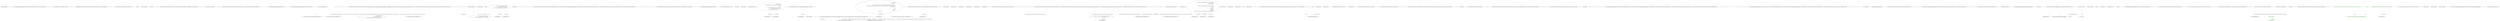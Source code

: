 digraph  {
m0_70 [cluster="Unk.SingleOrDefault", file="NameLookup.cs", label="Entry Unk.SingleOrDefault", span=""];
m0_32 [cluster="CommandLine.Core.InstanceChooser.MakeNotParsed(System.Collections.Generic.IEnumerable<System.Type>, params CommandLine.Error[])", file="NameLookup.cs", label="Entry CommandLine.Core.InstanceChooser.MakeNotParsed(System.Collections.Generic.IEnumerable<System.Type>, params CommandLine.Error[])", span="101-101"];
m0_81 [cluster="CommandLine.Core.InstanceChooser.MakeNotParsed(System.Collections.Generic.IEnumerable<System.Type>, params CommandLine.Error[])", file="NameLookup.cs", label="return new NotParsed<object>(new NullInstance(), types, errors);", span="103-103"];
m0_82 [cluster="CommandLine.Core.InstanceChooser.MakeNotParsed(System.Collections.Generic.IEnumerable<System.Type>, params CommandLine.Error[])", file="NameLookup.cs", label="Exit CommandLine.Core.InstanceChooser.MakeNotParsed(System.Collections.Generic.IEnumerable<System.Type>, params CommandLine.Error[])", span="101-101"];
m0_30 [cluster="System.Collections.Generic.IEnumerable<TSource>.Empty<TSource>()", file="NameLookup.cs", label="Entry System.Collections.Generic.IEnumerable<TSource>.Empty<TSource>()", span="57-57"];
m0_49 [cluster="Unk.>", file="NameLookup.cs", label="Entry Unk.>", span=""];
m0_53 [cluster="Unk.MakeNotParsed", file="NameLookup.cs", label="Entry Unk.MakeNotParsed", span=""];
m0_48 [cluster="Unk.Any", file="NameLookup.cs", label="Entry Unk.Any", span=""];
m0_18 [cluster="CommandLine.Core.NameLookup.HavingSeparator(string, System.Collections.Generic.IEnumerable<CommandLine.Core.OptionSpecification>, System.StringComparer)", file="NameLookup.cs", label="Entry CommandLine.Core.NameLookup.HavingSeparator(string, System.Collections.Generic.IEnumerable<CommandLine.Core.OptionSpecification>, System.StringComparer)", span="16-16"];
m0_35 [cluster="System.Func<T, TResult>.Invoke(T)", file="NameLookup.cs", label="Entry System.Func<T, TResult>.Invoke(T)", span="0-0"];
m0_83 [cluster="CommandLine.NotParsed<T>.NotParsed(T, System.Collections.Generic.IEnumerable<System.Type>, System.Collections.Generic.IEnumerable<CommandLine.Error>)", file="NameLookup.cs", label="Entry CommandLine.NotParsed<T>.NotParsed(T, System.Collections.Generic.IEnumerable<System.Type>, System.Collections.Generic.IEnumerable<CommandLine.Error>)", span="136-136"];
m0_52 [cluster="CommandLine.BadVerbSelectedError.BadVerbSelectedError(string)", file="NameLookup.cs", label="Entry CommandLine.BadVerbSelectedError.BadVerbSelectedError(string)", span="357-357"];
m0_72 [cluster="CommandLine.HelpVerbRequestedError.HelpVerbRequestedError(string, System.Type, bool)", file="NameLookup.cs", label="Entry CommandLine.HelpVerbRequestedError.HelpVerbRequestedError(string, System.Type, bool)", span="383-383"];
m0_3 [cluster="CommandLine.Core.InstanceChooser.Choose(System.Func<System.Collections.Generic.IEnumerable<string>, System.Collections.Generic.IEnumerable<CommandLine.Core.OptionSpecification>, CommandLine.Core.StatePair<System.Collections.Generic.IEnumerable<CommandLine.Core.Token>>>, System.Collections.Generic.IEnumerable<System.Type>, System.Collections.Generic.IEnumerable<string>, System.StringComparer, System.Globalization.CultureInfo)", file="NameLookup.cs", label="Entry CommandLine.Core.InstanceChooser.Choose(System.Func<System.Collections.Generic.IEnumerable<string>, System.Collections.Generic.IEnumerable<CommandLine.Core.OptionSpecification>, CommandLine.Core.StatePair<System.Collections.Generic.IEnumerable<CommandLine.Core.Token>>>, System.Collections.Generic.IEnumerable<System.Type>, System.Collections.Generic.IEnumerable<string>, System.StringComparer, System.Globalization.CultureInfo)", span="32-32"];
m0_19 [cluster="CommandLine.Core.InstanceChooser.Choose(System.Func<System.Collections.Generic.IEnumerable<string>, System.Collections.Generic.IEnumerable<CommandLine.Core.OptionSpecification>, CommandLine.Core.StatePair<System.Collections.Generic.IEnumerable<CommandLine.Core.Token>>>, System.Collections.Generic.IEnumerable<System.Type>, System.Collections.Generic.IEnumerable<string>, System.StringComparer, System.Globalization.CultureInfo)", file="NameLookup.cs", label="arguments.Empty()", span="39-39"];
m0_20 [cluster="CommandLine.Core.InstanceChooser.Choose(System.Func<System.Collections.Generic.IEnumerable<string>, System.Collections.Generic.IEnumerable<CommandLine.Core.OptionSpecification>, CommandLine.Core.StatePair<System.Collections.Generic.IEnumerable<CommandLine.Core.Token>>>, System.Collections.Generic.IEnumerable<System.Type>, System.Collections.Generic.IEnumerable<string>, System.StringComparer, System.Globalization.CultureInfo)", file="NameLookup.cs", label="return MakeNotParsed(types, new NoVerbSelectedError());", span="41-41"];
m0_21 [cluster="CommandLine.Core.InstanceChooser.Choose(System.Func<System.Collections.Generic.IEnumerable<string>, System.Collections.Generic.IEnumerable<CommandLine.Core.OptionSpecification>, CommandLine.Core.StatePair<System.Collections.Generic.IEnumerable<CommandLine.Core.Token>>>, System.Collections.Generic.IEnumerable<System.Type>, System.Collections.Generic.IEnumerable<string>, System.StringComparer, System.Globalization.CultureInfo)", file="NameLookup.cs", label="var firstArg = arguments.First()", span="44-44"];
m0_22 [cluster="CommandLine.Core.InstanceChooser.Choose(System.Func<System.Collections.Generic.IEnumerable<string>, System.Collections.Generic.IEnumerable<CommandLine.Core.OptionSpecification>, CommandLine.Core.StatePair<System.Collections.Generic.IEnumerable<CommandLine.Core.Token>>>, System.Collections.Generic.IEnumerable<System.Type>, System.Collections.Generic.IEnumerable<string>, System.StringComparer, System.Globalization.CultureInfo)", file="NameLookup.cs", label="Func<string, bool> preprocCompare = command =>\r\n                    nameComparer.Equals(command, firstArg) ||\r\n                    nameComparer.Equals(string.Concat(''--'', command), firstArg)", span="46-48"];
m0_23 [cluster="CommandLine.Core.InstanceChooser.Choose(System.Func<System.Collections.Generic.IEnumerable<string>, System.Collections.Generic.IEnumerable<CommandLine.Core.OptionSpecification>, CommandLine.Core.StatePair<System.Collections.Generic.IEnumerable<CommandLine.Core.Token>>>, System.Collections.Generic.IEnumerable<System.Type>, System.Collections.Generic.IEnumerable<string>, System.StringComparer, System.Globalization.CultureInfo)", file="NameLookup.cs", label="var verbs = Verb.SelectFromTypes(types)", span="50-50"];
m0_25 [cluster="CommandLine.Core.InstanceChooser.Choose(System.Func<System.Collections.Generic.IEnumerable<string>, System.Collections.Generic.IEnumerable<CommandLine.Core.OptionSpecification>, CommandLine.Core.StatePair<System.Collections.Generic.IEnumerable<CommandLine.Core.Token>>>, System.Collections.Generic.IEnumerable<System.Type>, System.Collections.Generic.IEnumerable<string>, System.StringComparer, System.Globalization.CultureInfo)", file="NameLookup.cs", label="return MakeNotParsed(types,\r\n                    MakeHelpVerbRequestedError(verbs,\r\n                        arguments.Skip(1).SingleOrDefault() ?? string.Empty, nameComparer));", span="54-56"];
m0_27 [cluster="CommandLine.Core.InstanceChooser.Choose(System.Func<System.Collections.Generic.IEnumerable<string>, System.Collections.Generic.IEnumerable<CommandLine.Core.OptionSpecification>, CommandLine.Core.StatePair<System.Collections.Generic.IEnumerable<CommandLine.Core.Token>>>, System.Collections.Generic.IEnumerable<System.Type>, System.Collections.Generic.IEnumerable<string>, System.StringComparer, System.Globalization.CultureInfo)", file="NameLookup.cs", label="return MakeNotParsed(types, new VersionRequestedError());", span="61-61"];
m0_28 [cluster="CommandLine.Core.InstanceChooser.Choose(System.Func<System.Collections.Generic.IEnumerable<string>, System.Collections.Generic.IEnumerable<CommandLine.Core.OptionSpecification>, CommandLine.Core.StatePair<System.Collections.Generic.IEnumerable<CommandLine.Core.Token>>>, System.Collections.Generic.IEnumerable<System.Type>, System.Collections.Generic.IEnumerable<string>, System.StringComparer, System.Globalization.CultureInfo)", file="NameLookup.cs", label="return MatchVerb(tokenizer, verbs, arguments, nameComparer, parsingCulture);", span="64-64"];
m0_24 [cluster="CommandLine.Core.InstanceChooser.Choose(System.Func<System.Collections.Generic.IEnumerable<string>, System.Collections.Generic.IEnumerable<CommandLine.Core.OptionSpecification>, CommandLine.Core.StatePair<System.Collections.Generic.IEnumerable<CommandLine.Core.Token>>>, System.Collections.Generic.IEnumerable<System.Type>, System.Collections.Generic.IEnumerable<string>, System.StringComparer, System.Globalization.CultureInfo)", file="NameLookup.cs", label="preprocCompare(''help'')", span="52-52"];
m0_26 [cluster="CommandLine.Core.InstanceChooser.Choose(System.Func<System.Collections.Generic.IEnumerable<string>, System.Collections.Generic.IEnumerable<CommandLine.Core.OptionSpecification>, CommandLine.Core.StatePair<System.Collections.Generic.IEnumerable<CommandLine.Core.Token>>>, System.Collections.Generic.IEnumerable<System.Type>, System.Collections.Generic.IEnumerable<string>, System.StringComparer, System.Globalization.CultureInfo)", file="NameLookup.cs", label="preprocCompare(''version'')", span="59-59"];
m0_29 [cluster="CommandLine.Core.InstanceChooser.Choose(System.Func<System.Collections.Generic.IEnumerable<string>, System.Collections.Generic.IEnumerable<CommandLine.Core.OptionSpecification>, CommandLine.Core.StatePair<System.Collections.Generic.IEnumerable<CommandLine.Core.Token>>>, System.Collections.Generic.IEnumerable<System.Type>, System.Collections.Generic.IEnumerable<string>, System.StringComparer, System.Globalization.CultureInfo)", file="NameLookup.cs", label="Exit CommandLine.Core.InstanceChooser.Choose(System.Func<System.Collections.Generic.IEnumerable<string>, System.Collections.Generic.IEnumerable<CommandLine.Core.OptionSpecification>, CommandLine.Core.StatePair<System.Collections.Generic.IEnumerable<CommandLine.Core.Token>>>, System.Collections.Generic.IEnumerable<System.Type>, System.Collections.Generic.IEnumerable<string>, System.StringComparer, System.Globalization.CultureInfo)", span="32-32"];
m0_14 [cluster="CommandLine.Core.NameLookup.Contains(string, System.Collections.Generic.IEnumerable<CommandLine.Core.OptionSpecification>, System.StringComparer)", file="NameLookup.cs", label="Entry CommandLine.Core.NameLookup.Contains(string, System.Collections.Generic.IEnumerable<CommandLine.Core.OptionSpecification>, System.StringComparer)", span="11-11"];
m0_39 [cluster="CommandLine.VersionRequestedError.VersionRequestedError()", file="NameLookup.cs", label="Entry CommandLine.VersionRequestedError.VersionRequestedError()", span="432-432"];
m0_44 [cluster="System.StringComparer.Equals(string, string)", file="NameLookup.cs", label="Entry System.StringComparer.Equals(string, string)", span="0-0"];
m0_60 [cluster="Unk.Single", file="NameLookup.cs", label="Entry Unk.Single", span=""];
m0_71 [cluster="Unk.ToMaybe", file="NameLookup.cs", label="Entry Unk.ToMaybe", span=""];
m0_45 [cluster="string.Concat(string, string)", file="NameLookup.cs", label="Entry string.Concat(string, string)", span="0-0"];
m0_77 [cluster="lambda expression", file="NameLookup.cs", label="Entry lambda expression", span="96-96"];
m0_5 [cluster="lambda expression", file="NameLookup.cs", label="var tokens = Tokenizer.Tokenize(args, name => NameLookup.Contains(name, optionSpecs, nameComparer))", span="22-22"];
m0_12 [cluster="lambda expression", file="NameLookup.cs", label="NameLookup.Contains(name, optionSpecs, nameComparer)", span="22-22"];
m0_6 [cluster="lambda expression", file="NameLookup.cs", label="var explodedTokens = Tokenizer.ExplodeOptionList(tokens, name => NameLookup.HavingSeparator(name, optionSpecs, nameComparer))", span="23-23"];
m0_16 [cluster="lambda expression", file="NameLookup.cs", label="NameLookup.HavingSeparator(name, optionSpecs, nameComparer)", span="23-23"];
m0_4 [cluster="lambda expression", file="NameLookup.cs", label="Entry lambda expression", span="20-25"];
m0_11 [cluster="lambda expression", file="NameLookup.cs", label="Entry lambda expression", span="22-22"];
m0_7 [cluster="lambda expression", file="NameLookup.cs", label="return explodedTokens;", span="24-24"];
m0_15 [cluster="lambda expression", file="NameLookup.cs", label="Entry lambda expression", span="23-23"];
m0_8 [cluster="lambda expression", file="NameLookup.cs", label="Exit lambda expression", span="20-25"];
m0_13 [cluster="lambda expression", file="NameLookup.cs", label="Exit lambda expression", span="22-22"];
m0_17 [cluster="lambda expression", file="NameLookup.cs", label="Exit lambda expression", span="23-23"];
m0_42 [cluster="lambda expression", file="NameLookup.cs", label="nameComparer.Equals(command, firstArg) ||\r\n                    nameComparer.Equals(string.Concat(''--'', command), firstArg)", span="47-48"];
m0_41 [cluster="lambda expression", file="NameLookup.cs", label="Entry lambda expression", span="46-48"];
m0_43 [cluster="lambda expression", file="NameLookup.cs", label="Exit lambda expression", span="46-48"];
m0_55 [cluster="lambda expression", file="NameLookup.cs", label="nameComparer.Equals(a.Item1.Name, arguments.First())", span="74-74"];
m0_58 [cluster="lambda expression", file="NameLookup.cs", label="verbs.Single(v => nameComparer.Equals(v.Item1.Name, arguments.First()))\r\n                                .Item2.AutoDefault()", span="78-79"];
m0_63 [cluster="lambda expression", file="NameLookup.cs", label="nameComparer.Equals(v.Item1.Name, arguments.First())", span="78-78"];
m0_54 [cluster="lambda expression", file="NameLookup.cs", label="Entry lambda expression", span="74-74"];
m0_57 [cluster="lambda expression", file="NameLookup.cs", label="Entry lambda expression", span="77-79"];
m0_65 [cluster="lambda expression", file="NameLookup.cs", label="Entry lambda expression", span="84-84"];
m0_56 [cluster="lambda expression", file="NameLookup.cs", label="Exit lambda expression", span="74-74"];
m0_59 [cluster="lambda expression", file="NameLookup.cs", label="Exit lambda expression", span="77-79"];
m0_62 [cluster="lambda expression", file="NameLookup.cs", label="Entry lambda expression", span="78-78"];
m0_64 [cluster="lambda expression", file="NameLookup.cs", label="Exit lambda expression", span="78-78"];
m0_66 [cluster="lambda expression", file="NameLookup.cs", label="v.Item2", span="84-84"];
m0_67 [cluster="lambda expression", file="NameLookup.cs", label="Exit lambda expression", span="84-84"];
m0_75 [cluster="lambda expression", file="NameLookup.cs", label="nameComparer.Equals(v.Item1.Name, verb)", span="93-93"];
m0_74 [cluster="lambda expression", file="NameLookup.cs", label="Entry lambda expression", span="93-93"];
m0_76 [cluster="lambda expression", file="NameLookup.cs", label="Exit lambda expression", span="93-93"];
m0_78 [cluster="lambda expression", file="NameLookup.cs", label="new HelpVerbRequestedError(v.Item1.Name, v.Item2, true)", span="96-96"];
m0_79 [cluster="lambda expression", file="NameLookup.cs", label="Exit lambda expression", span="96-96"];
m0_33 [cluster="System.Collections.Generic.IEnumerable<TSource>.First<TSource>()", file="NameLookup.cs", label="Entry System.Collections.Generic.IEnumerable<TSource>.First<TSource>()", span="0-0"];
m0_36 [cluster="System.Collections.Generic.IEnumerable<TSource>.Skip<TSource>(int)", file="NameLookup.cs", label="Entry System.Collections.Generic.IEnumerable<TSource>.Skip<TSource>(int)", span="0-0"];
m0_38 [cluster="CommandLine.Core.InstanceChooser.MakeHelpVerbRequestedError(System.Collections.Generic.IEnumerable<System.Tuple<CommandLine.Core.Verb, System.Type>>, string, System.StringComparer)", file="NameLookup.cs", label="Entry CommandLine.Core.InstanceChooser.MakeHelpVerbRequestedError(System.Collections.Generic.IEnumerable<System.Tuple<CommandLine.Core.Verb, System.Type>>, string, System.StringComparer)", span="87-87"];
m0_68 [cluster="CommandLine.Core.InstanceChooser.MakeHelpVerbRequestedError(System.Collections.Generic.IEnumerable<System.Tuple<CommandLine.Core.Verb, System.Type>>, string, System.StringComparer)", file="NameLookup.cs", label="return verb.Length > 0\r\n                      ? verbs.SingleOrDefault(v => nameComparer.Equals(v.Item1.Name, verb))\r\n                             .ToMaybe()\r\n                             .Return(\r\n                                 v => new HelpVerbRequestedError(v.Item1.Name, v.Item2, true),\r\n                                 new HelpVerbRequestedError(null, null, false))\r\n                      : new HelpVerbRequestedError(null, null, false);", span="92-98"];
m0_69 [cluster="CommandLine.Core.InstanceChooser.MakeHelpVerbRequestedError(System.Collections.Generic.IEnumerable<System.Tuple<CommandLine.Core.Verb, System.Type>>, string, System.StringComparer)", file="NameLookup.cs", label="Exit CommandLine.Core.InstanceChooser.MakeHelpVerbRequestedError(System.Collections.Generic.IEnumerable<System.Tuple<CommandLine.Core.Verb, System.Type>>, string, System.StringComparer)", span="87-87"];
m0_51 [cluster="Unk.Select", file="NameLookup.cs", label="Entry Unk.Select", span=""];
m0_31 [cluster="CommandLine.NoVerbSelectedError.NoVerbSelectedError()", file="NameLookup.cs", label="Entry CommandLine.NoVerbSelectedError.NoVerbSelectedError()", span="421-421"];
m0_0 [cluster="CommandLine.Core.InstanceChooser.Choose(System.Collections.Generic.IEnumerable<System.Type>, System.Collections.Generic.IEnumerable<string>, System.StringComparer, System.Globalization.CultureInfo)", file="NameLookup.cs", label="Entry CommandLine.Core.InstanceChooser.Choose(System.Collections.Generic.IEnumerable<System.Type>, System.Collections.Generic.IEnumerable<string>, System.StringComparer, System.Globalization.CultureInfo)", span="13-13"];
m0_1 [cluster="CommandLine.Core.InstanceChooser.Choose(System.Collections.Generic.IEnumerable<System.Type>, System.Collections.Generic.IEnumerable<string>, System.StringComparer, System.Globalization.CultureInfo)", file="NameLookup.cs", label="return Choose(\r\n                (args, optionSpecs) =>\r\n                    {\r\n                        var tokens = Tokenizer.Tokenize(args, name => NameLookup.Contains(name, optionSpecs, nameComparer));\r\n                        var explodedTokens = Tokenizer.ExplodeOptionList(tokens, name => NameLookup.HavingSeparator(name, optionSpecs, nameComparer));\r\n                        return explodedTokens;\r\n                    },\r\n                types,\r\n                arguments,\r\n                nameComparer,\r\n                parsingCulture);", span="19-29"];
m0_2 [cluster="CommandLine.Core.InstanceChooser.Choose(System.Collections.Generic.IEnumerable<System.Type>, System.Collections.Generic.IEnumerable<string>, System.StringComparer, System.Globalization.CultureInfo)", file="NameLookup.cs", label="Exit CommandLine.Core.InstanceChooser.Choose(System.Collections.Generic.IEnumerable<System.Type>, System.Collections.Generic.IEnumerable<string>, System.StringComparer, System.Globalization.CultureInfo)", span="13-13"];
m0_9 [cluster="CommandLine.Core.Tokenizer.Tokenize(System.Collections.Generic.IEnumerable<string>, System.Func<string, bool>)", file="NameLookup.cs", label="Entry CommandLine.Core.Tokenizer.Tokenize(System.Collections.Generic.IEnumerable<string>, System.Func<string, bool>)", span="12-12"];
m0_73 [cluster="Unk.Return", file="NameLookup.cs", label="Entry Unk.Return", span=""];
m0_40 [cluster="CommandLine.Core.InstanceChooser.MatchVerb(System.Func<System.Collections.Generic.IEnumerable<string>, System.Collections.Generic.IEnumerable<CommandLine.Core.OptionSpecification>, CommandLine.Core.StatePair<System.Collections.Generic.IEnumerable<CommandLine.Core.Token>>>, System.Collections.Generic.IEnumerable<System.Tuple<CommandLine.Core.Verb, System.Type>>, System.Collections.Generic.IEnumerable<string>, System.StringComparer, System.Globalization.CultureInfo)", file="NameLookup.cs", label="Entry CommandLine.Core.InstanceChooser.MatchVerb(System.Func<System.Collections.Generic.IEnumerable<string>, System.Collections.Generic.IEnumerable<CommandLine.Core.OptionSpecification>, CommandLine.Core.StatePair<System.Collections.Generic.IEnumerable<CommandLine.Core.Token>>>, System.Collections.Generic.IEnumerable<System.Tuple<CommandLine.Core.Verb, System.Type>>, System.Collections.Generic.IEnumerable<string>, System.StringComparer, System.Globalization.CultureInfo)", span="67-67"];
m0_46 [cluster="CommandLine.Core.InstanceChooser.MatchVerb(System.Func<System.Collections.Generic.IEnumerable<string>, System.Collections.Generic.IEnumerable<CommandLine.Core.OptionSpecification>, CommandLine.Core.StatePair<System.Collections.Generic.IEnumerable<CommandLine.Core.Token>>>, System.Collections.Generic.IEnumerable<System.Tuple<CommandLine.Core.Verb, System.Type>>, System.Collections.Generic.IEnumerable<string>, System.StringComparer, System.Globalization.CultureInfo)", file="NameLookup.cs", label="return verbs.Any(a => nameComparer.Equals(a.Item1.Name, arguments.First()))\r\n                ? InstanceBuilder.Build(\r\n                    Maybe.Just<Func<object>>(\r\n                        () =>\r\n                            verbs.Single(v => nameComparer.Equals(v.Item1.Name, arguments.First()))\r\n                                .Item2.AutoDefault()),\r\n                    tokenizer,\r\n                    arguments.Skip(1),\r\n                    nameComparer,\r\n                    parsingCulture)\r\n                : MakeNotParsed(verbs.Select(v => v.Item2), new BadVerbSelectedError(arguments.First()));", span="74-84"];
m0_47 [cluster="CommandLine.Core.InstanceChooser.MatchVerb(System.Func<System.Collections.Generic.IEnumerable<string>, System.Collections.Generic.IEnumerable<CommandLine.Core.OptionSpecification>, CommandLine.Core.StatePair<System.Collections.Generic.IEnumerable<CommandLine.Core.Token>>>, System.Collections.Generic.IEnumerable<System.Tuple<CommandLine.Core.Verb, System.Type>>, System.Collections.Generic.IEnumerable<string>, System.StringComparer, System.Globalization.CultureInfo)", file="NameLookup.cs", label="Exit CommandLine.Core.InstanceChooser.MatchVerb(System.Func<System.Collections.Generic.IEnumerable<string>, System.Collections.Generic.IEnumerable<CommandLine.Core.OptionSpecification>, CommandLine.Core.StatePair<System.Collections.Generic.IEnumerable<CommandLine.Core.Token>>>, System.Collections.Generic.IEnumerable<System.Tuple<CommandLine.Core.Verb, System.Type>>, System.Collections.Generic.IEnumerable<string>, System.StringComparer, System.Globalization.CultureInfo)", span="67-67"];
m0_50 [cluster="CommandLine.Core.InstanceBuilder.Build<T>(CSharpx.Maybe<System.Func<T>>, System.Func<System.Collections.Generic.IEnumerable<string>, System.Collections.Generic.IEnumerable<CommandLine.Core.OptionSpecification>, CommandLine.Core.StatePair<System.Collections.Generic.IEnumerable<CommandLine.Core.Token>>>, System.Collections.Generic.IEnumerable<string>, System.StringComparer, System.Globalization.CultureInfo)", file="NameLookup.cs", label="Entry CommandLine.Core.InstanceBuilder.Build<T>(CSharpx.Maybe<System.Func<T>>, System.Func<System.Collections.Generic.IEnumerable<string>, System.Collections.Generic.IEnumerable<CommandLine.Core.OptionSpecification>, CommandLine.Core.StatePair<System.Collections.Generic.IEnumerable<CommandLine.Core.Token>>>, System.Collections.Generic.IEnumerable<string>, System.StringComparer, System.Globalization.CultureInfo)", span="35-35"];
m0_61 [cluster="Unk.AutoDefault", file="NameLookup.cs", label="Entry Unk.AutoDefault", span=""];
m0_84 [cluster="CommandLine.NullInstance.NullInstance()", file="NameLookup.cs", label="Entry CommandLine.NullInstance.NullInstance()", span="9-9"];
m0_34 [cluster="CommandLine.Core.Verb.SelectFromTypes(System.Collections.Generic.IEnumerable<System.Type>)", file="NameLookup.cs", label="Entry CommandLine.Core.Verb.SelectFromTypes(System.Collections.Generic.IEnumerable<System.Type>)", span="40-40"];
m0_10 [cluster="CommandLine.Core.Tokenizer.ExplodeOptionList(CommandLine.Core.StatePair<System.Collections.Generic.IEnumerable<CommandLine.Core.Token>>, System.Func<string, CSharpx.Maybe<char>>)", file="NameLookup.cs", label="Entry CommandLine.Core.Tokenizer.ExplodeOptionList(CommandLine.Core.StatePair<System.Collections.Generic.IEnumerable<CommandLine.Core.Token>>, System.Func<string, CSharpx.Maybe<char>>)", span="45-45"];
m0_37 [cluster="System.Collections.Generic.IEnumerable<TSource>.SingleOrDefault<TSource>()", file="NameLookup.cs", label="Entry System.Collections.Generic.IEnumerable<TSource>.SingleOrDefault<TSource>()", span="0-0"];
m0_80 [cluster="HelpVerbRequestedError.cstr", file="NameLookup.cs", label="Entry HelpVerbRequestedError.cstr", span=""];
m0_85 [file="NameLookup.cs", label="System.StringComparer", span=""];
m0_86 [file="NameLookup.cs", label="System.Collections.Generic.IEnumerable<CommandLine.Core.OptionSpecification>", span=""];
m0_87 [file="NameLookup.cs", label="System.StringComparer", span=""];
m0_88 [file="NameLookup.cs", label=firstArg, span=""];
m0_89 [file="NameLookup.cs", label="System.Collections.Generic.IEnumerable<string>", span=""];
m0_90 [file="NameLookup.cs", label="System.StringComparer", span=""];
m0_91 [file="NameLookup.cs", label="System.Collections.Generic.IEnumerable<System.Tuple<CommandLine.Core.Verb, System.Type>>", span=""];
m0_92 [file="NameLookup.cs", label=string, span=""];
m0_93 [file="NameLookup.cs", label="System.StringComparer", span=""];
m1_33 [cluster="System.ArgumentOutOfRangeException.ArgumentOutOfRangeException(string)", file="Tokenizer.cs", label="Entry System.ArgumentOutOfRangeException.ArgumentOutOfRangeException(string)", span="0-0"];
m1_34 [cluster="Unk.nameof", file="Tokenizer.cs", label="Entry Unk.nameof", span=""];
m1_21 [cluster="CommandLine.Infrastructure.EnumerableExtensions.Group<T>(System.Collections.Generic.IEnumerable<T>, int)", file="Tokenizer.cs", label="Entry CommandLine.Infrastructure.EnumerableExtensions.Group<T>(System.Collections.Generic.IEnumerable<T>, int)", span="43-43"];
m1_29 [cluster="CommandLine.Infrastructure.EnumerableExtensions.Group<T>(System.Collections.Generic.IEnumerable<T>, int)", color=green, community=0, file="Tokenizer.cs", label="yield return group;", prediction=0, span="59-59"];
m1_24 [cluster="CommandLine.Infrastructure.EnumerableExtensions.Group<T>(System.Collections.Generic.IEnumerable<T>, int)", file="Tokenizer.cs", label="T[] group = new T[groupSize]", span="50-50"];
m1_28 [cluster="CommandLine.Infrastructure.EnumerableExtensions.Group<T>(System.Collections.Generic.IEnumerable<T>, int)", file="Tokenizer.cs", label="groupIndex == groupSize", span="57-57"];
m1_30 [cluster="CommandLine.Infrastructure.EnumerableExtensions.Group<T>(System.Collections.Generic.IEnumerable<T>, int)", file="Tokenizer.cs", label="group = new T[groupSize]", span="61-61"];
m1_22 [cluster="CommandLine.Infrastructure.EnumerableExtensions.Group<T>(System.Collections.Generic.IEnumerable<T>, int)", file="Tokenizer.cs", label="groupSize < 1", span="45-45"];
m1_23 [cluster="CommandLine.Infrastructure.EnumerableExtensions.Group<T>(System.Collections.Generic.IEnumerable<T>, int)", file="Tokenizer.cs", label="throw new ArgumentOutOfRangeException(nameof(groupSize));", span="47-47"];
m1_26 [cluster="CommandLine.Infrastructure.EnumerableExtensions.Group<T>(System.Collections.Generic.IEnumerable<T>, int)", file="Tokenizer.cs", label=source, span="53-53"];
m1_25 [cluster="CommandLine.Infrastructure.EnumerableExtensions.Group<T>(System.Collections.Generic.IEnumerable<T>, int)", file="Tokenizer.cs", label="int groupIndex = 0", span="51-51"];
m1_27 [cluster="CommandLine.Infrastructure.EnumerableExtensions.Group<T>(System.Collections.Generic.IEnumerable<T>, int)", file="Tokenizer.cs", label="group[groupIndex++] = item", span="55-55"];
m1_31 [cluster="CommandLine.Infrastructure.EnumerableExtensions.Group<T>(System.Collections.Generic.IEnumerable<T>, int)", file="Tokenizer.cs", label="groupIndex = 0", span="62-62"];
m1_32 [cluster="CommandLine.Infrastructure.EnumerableExtensions.Group<T>(System.Collections.Generic.IEnumerable<T>, int)", file="Tokenizer.cs", label="Exit CommandLine.Infrastructure.EnumerableExtensions.Group<T>(System.Collections.Generic.IEnumerable<T>, int)", span="43-43"];
m2_10 [cluster="Humanizer.Localisation.NumberToWords.DefaultNumberToWordsConverter.ConvertToOrdinal(int)", file="TokenizerTests.cs", label="Entry Humanizer.Localisation.NumberToWords.DefaultNumberToWordsConverter.ConvertToOrdinal(int)", span="45-45"];
m2_12 [cluster="Humanizer.Localisation.NumberToWords.DefaultNumberToWordsConverter.ConvertToOrdinal(int)", file="TokenizerTests.cs", label="Exit Humanizer.Localisation.NumberToWords.DefaultNumberToWordsConverter.ConvertToOrdinal(int)", span="45-45"];
m2_11 [cluster="System.Collections.Generic.IEnumerable<TSource>.Concat<TSource>(System.Collections.Generic.IEnumerable<TSource>)", file="TokenizerTests.cs", label="Entry System.Collections.Generic.IEnumerable<TSource>.Concat<TSource>(System.Collections.Generic.IEnumerable<TSource>)", span="0-0"];
m2_8 [cluster="Humanizer.Localisation.NumberToWords.DefaultNumberToWordsConverter.ConvertToOrdinal(int, Humanizer.GrammaticalGender)", file="TokenizerTests.cs", label="return ConvertToOrdinal(number);", span="37-37"];
m2_6 [cluster="CommandLine.Core.Token.Name(string)", file="TokenizerTests.cs", label="Entry CommandLine.Core.Token.Name(string)", span="19-19"];
m2_15 [cluster="Unk.True", file="TokenizerTests.cs", label="Entry Unk.True", span=""];
m2_0 [cluster="Humanizer.Localisation.NumberToWords.DefaultNumberToWordsConverter.Convert(int, Humanizer.GrammaticalGender)", file="TokenizerTests.cs", label="Entry Humanizer.Localisation.NumberToWords.DefaultNumberToWordsConverter.Convert(int, Humanizer.GrammaticalGender)", span="12-12"];
m2_1 [cluster="Humanizer.Localisation.NumberToWords.DefaultNumberToWordsConverter.Convert(int, Humanizer.GrammaticalGender)", color=green, community=0, file="TokenizerTests.cs", label="return Convert(number);", prediction=1, span="14-14"];
m2_2 [cluster="Humanizer.Localisation.NumberToWords.DefaultNumberToWordsConverter.Convert(int, Humanizer.GrammaticalGender)", color=green, community=0, file="TokenizerTests.cs", label="Exit Humanizer.Localisation.NumberToWords.DefaultNumberToWordsConverter.Convert(int, Humanizer.GrammaticalGender)", prediction=2, span="12-12"];
m2_4 [cluster="Humanizer.Localisation.NumberToWords.DefaultNumberToWordsConverter.Convert(int)", color=green, community=0, file="TokenizerTests.cs", label="return number.ToString();", prediction=1, span="24-24"];
m2_3 [cluster="Humanizer.Localisation.NumberToWords.DefaultNumberToWordsConverter.Convert(int)", color=green, community=0, file="TokenizerTests.cs", label="Entry Humanizer.Localisation.NumberToWords.DefaultNumberToWordsConverter.Convert(int)", prediction=4, span="22-22"];
m2_5 [cluster="Humanizer.Localisation.NumberToWords.DefaultNumberToWordsConverter.Convert(int)", file="TokenizerTests.cs", label="Exit Humanizer.Localisation.NumberToWords.DefaultNumberToWordsConverter.Convert(int)", span="22-22"];
m2_16 [cluster="lambda expression", file="TokenizerTests.cs", label="Entry lambda expression", span="30-30"];
m2_17 [cluster="lambda expression", color=green, community=0, file="TokenizerTests.cs", label="NameLookup.WithSeparator(optionName, specs, StringComparer.InvariantCulture)", prediction=2, span="30-30"];
m2_18 [cluster="lambda expression", file="TokenizerTests.cs", label="Exit lambda expression", span="30-30"];
m2_13 [cluster="Unk.ExplodeOptionList", file="TokenizerTests.cs", label="Humanizer.Localisation.NumberToWords.DefaultNumberToWordsConverter", span=""];
m2_19 [cluster="Unk.WithSeparator", file="TokenizerTests.cs", label="Entry Unk.WithSeparator", span=""];
m2_14 [cluster="Unk.SequenceEqual", file="TokenizerTests.cs", label="Entry Unk.SequenceEqual", span=""];
m2_7 [cluster="Humanizer.Localisation.NumberToWords.DefaultNumberToWordsConverter.ConvertToOrdinal(int, Humanizer.GrammaticalGender)", file="TokenizerTests.cs", label="Entry Humanizer.Localisation.NumberToWords.DefaultNumberToWordsConverter.ConvertToOrdinal(int, Humanizer.GrammaticalGender)", span="35-35"];
m2_9 [cluster="System.Collections.Generic.List<T>.List()", file="TokenizerTests.cs", label="Entry System.Collections.Generic.List<T>.List()", span="0-0"];
m2_20 [file="TokenizerTests.cs", label=specs, span=""];
m0_3 -> m0_20  [color=darkseagreen4, key=1, label="System.Collections.Generic.IEnumerable<System.Type>", style=dashed];
m0_3 -> m0_42  [color=darkseagreen4, key=1, label="System.StringComparer", style=dashed];
m0_3 -> m0_25  [color=darkseagreen4, key=1, label="System.Collections.Generic.IEnumerable<System.Type>", style=dashed];
m0_3 -> m0_27  [color=darkseagreen4, key=1, label="System.Collections.Generic.IEnumerable<System.Type>", style=dashed];
m0_3 -> m0_28  [color=darkseagreen4, key=1, label="System.Func<System.Collections.Generic.IEnumerable<string>, System.Collections.Generic.IEnumerable<CommandLine.Core.OptionSpecification>, CommandLine.Core.StatePair<System.Collections.Generic.IEnumerable<CommandLine.Core.Token>>>", style=dashed];
m0_21 -> m0_42  [color=darkseagreen4, key=1, label=firstArg, style=dashed];
m0_22 -> m0_42  [color=darkseagreen4, key=1, label=string, style=dashed];
m0_22 -> m0_24  [color=darkseagreen4, key=1, label=preprocCompare, style=dashed];
m0_22 -> m0_26  [color=darkseagreen4, key=1, label=preprocCompare, style=dashed];
m0_23 -> m0_25  [color=darkseagreen4, key=1, label=verbs, style=dashed];
m0_23 -> m0_28  [color=darkseagreen4, key=1, label=verbs, style=dashed];
m0_5 -> m0_11  [color=darkseagreen4, key=1, label="lambda expression", style=dashed];
m0_6 -> m0_15  [color=darkseagreen4, key=1, label="lambda expression", style=dashed];
m0_4 -> m0_12  [color=darkseagreen4, key=1, label="System.Collections.Generic.IEnumerable<CommandLine.Core.OptionSpecification>", style=dashed];
m0_4 -> m0_16  [color=darkseagreen4, key=1, label="System.Collections.Generic.IEnumerable<CommandLine.Core.OptionSpecification>", style=dashed];
m0_58 -> m0_62  [color=darkseagreen4, key=1, label="lambda expression", style=dashed];
m0_38 -> m0_75  [color=darkseagreen4, key=1, label=string, style=dashed];
m0_68 -> m0_74  [color=darkseagreen4, key=1, label="lambda expression", style=dashed];
m0_68 -> m0_77  [color=darkseagreen4, key=1, label="lambda expression", style=dashed];
m0_0 -> m0_12  [color=darkseagreen4, key=1, label="System.StringComparer", style=dashed];
m0_0 -> m0_16  [color=darkseagreen4, key=1, label="System.StringComparer", style=dashed];
m0_1 -> m0_4  [color=darkseagreen4, key=1, label="lambda expression", style=dashed];
m0_40 -> m0_55  [color=darkseagreen4, key=1, label="System.Collections.Generic.IEnumerable<string>", style=dashed];
m0_40 -> m0_58  [color=darkseagreen4, key=1, label="System.Collections.Generic.IEnumerable<System.Tuple<CommandLine.Core.Verb, System.Type>>", style=dashed];
m0_40 -> m0_63  [color=darkseagreen4, key=1, label="System.Collections.Generic.IEnumerable<string>", style=dashed];
m0_46 -> m0_54  [color=darkseagreen4, key=1, label="lambda expression", style=dashed];
m0_46 -> m0_57  [color=darkseagreen4, key=1, label="lambda expression", style=dashed];
m0_46 -> m0_65  [color=darkseagreen4, key=1, label="lambda expression", style=dashed];
m0_85 -> m0_12  [color=darkseagreen4, key=1, label="System.StringComparer", style=dashed];
m0_85 -> m0_16  [color=darkseagreen4, key=1, label="System.StringComparer", style=dashed];
m0_86 -> m0_12  [color=darkseagreen4, key=1, label="System.Collections.Generic.IEnumerable<CommandLine.Core.OptionSpecification>", style=dashed];
m0_86 -> m0_16  [color=darkseagreen4, key=1, label="System.Collections.Generic.IEnumerable<CommandLine.Core.OptionSpecification>", style=dashed];
m0_87 -> m0_42  [color=darkseagreen4, key=1, label="System.StringComparer", style=dashed];
m0_88 -> m0_42  [color=darkseagreen4, key=1, label=firstArg, style=dashed];
m0_89 -> m0_55  [color=darkseagreen4, key=1, label="System.Collections.Generic.IEnumerable<string>", style=dashed];
m0_89 -> m0_58  [color=darkseagreen4, key=1, label="System.Collections.Generic.IEnumerable<string>", style=dashed];
m0_89 -> m0_63  [color=darkseagreen4, key=1, label="System.Collections.Generic.IEnumerable<string>", style=dashed];
m0_90 -> m0_55  [color=darkseagreen4, key=1, label="System.StringComparer", style=dashed];
m0_90 -> m0_58  [color=darkseagreen4, key=1, label="System.StringComparer", style=dashed];
m0_90 -> m0_63  [color=darkseagreen4, key=1, label="System.StringComparer", style=dashed];
m0_91 -> m0_58  [color=darkseagreen4, key=1, label="System.Collections.Generic.IEnumerable<System.Tuple<CommandLine.Core.Verb, System.Type>>", style=dashed];
m0_92 -> m0_75  [color=darkseagreen4, key=1, label=string, style=dashed];
m0_93 -> m0_75  [color=darkseagreen4, key=1, label="System.StringComparer", style=dashed];
m1_21 -> m1_23  [color=darkseagreen4, key=1, label=int, style=dashed];
m1_21 -> m1_26  [color=darkseagreen4, key=1, label="System.Collections.Generic.IEnumerable<T>", style=dashed];
m1_21 -> m1_28  [color=darkseagreen4, key=1, label=int, style=dashed];
m1_24 -> m1_29  [color=green, key=1, label=group, style=dashed];
m2_1 -> m2_4  [color=green, key=1, label=expectedTokens, style=dashed];
m2_2 -> m2_17  [color=green, key=1, label=specs, style=dashed];
m2_3 -> m2_16  [color=green, key=1, label="lambda expression", style=dashed];
m2_13 -> m2_1  [color=darkseagreen4, key=1, label="Humanizer.Localisation.NumberToWords.DefaultNumberToWordsConverter", style=dashed];
m2_13 -> m2_8  [color=darkseagreen4, key=1, label="Humanizer.Localisation.NumberToWords.DefaultNumberToWordsConverter", style=dashed];
m2_20 -> m2_17  [color=green, key=1, label=specs, style=dashed];
}
